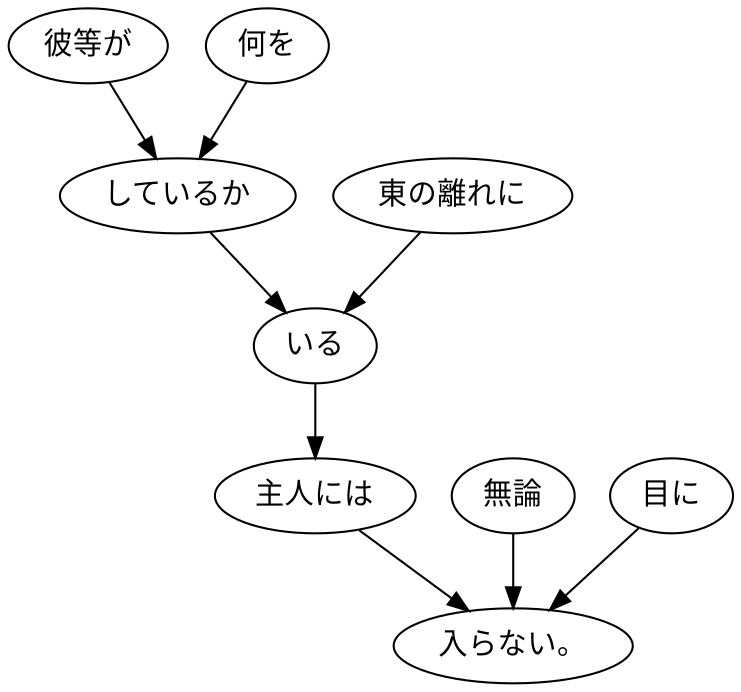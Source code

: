 digraph graph4820 {
	node0 [label="彼等が"];
	node1 [label="何を"];
	node2 [label="しているか"];
	node3 [label="東の離れに"];
	node4 [label="いる"];
	node5 [label="主人には"];
	node6 [label="無論"];
	node7 [label="目に"];
	node8 [label="入らない。"];
	node0 -> node2;
	node1 -> node2;
	node2 -> node4;
	node3 -> node4;
	node4 -> node5;
	node5 -> node8;
	node6 -> node8;
	node7 -> node8;
}
